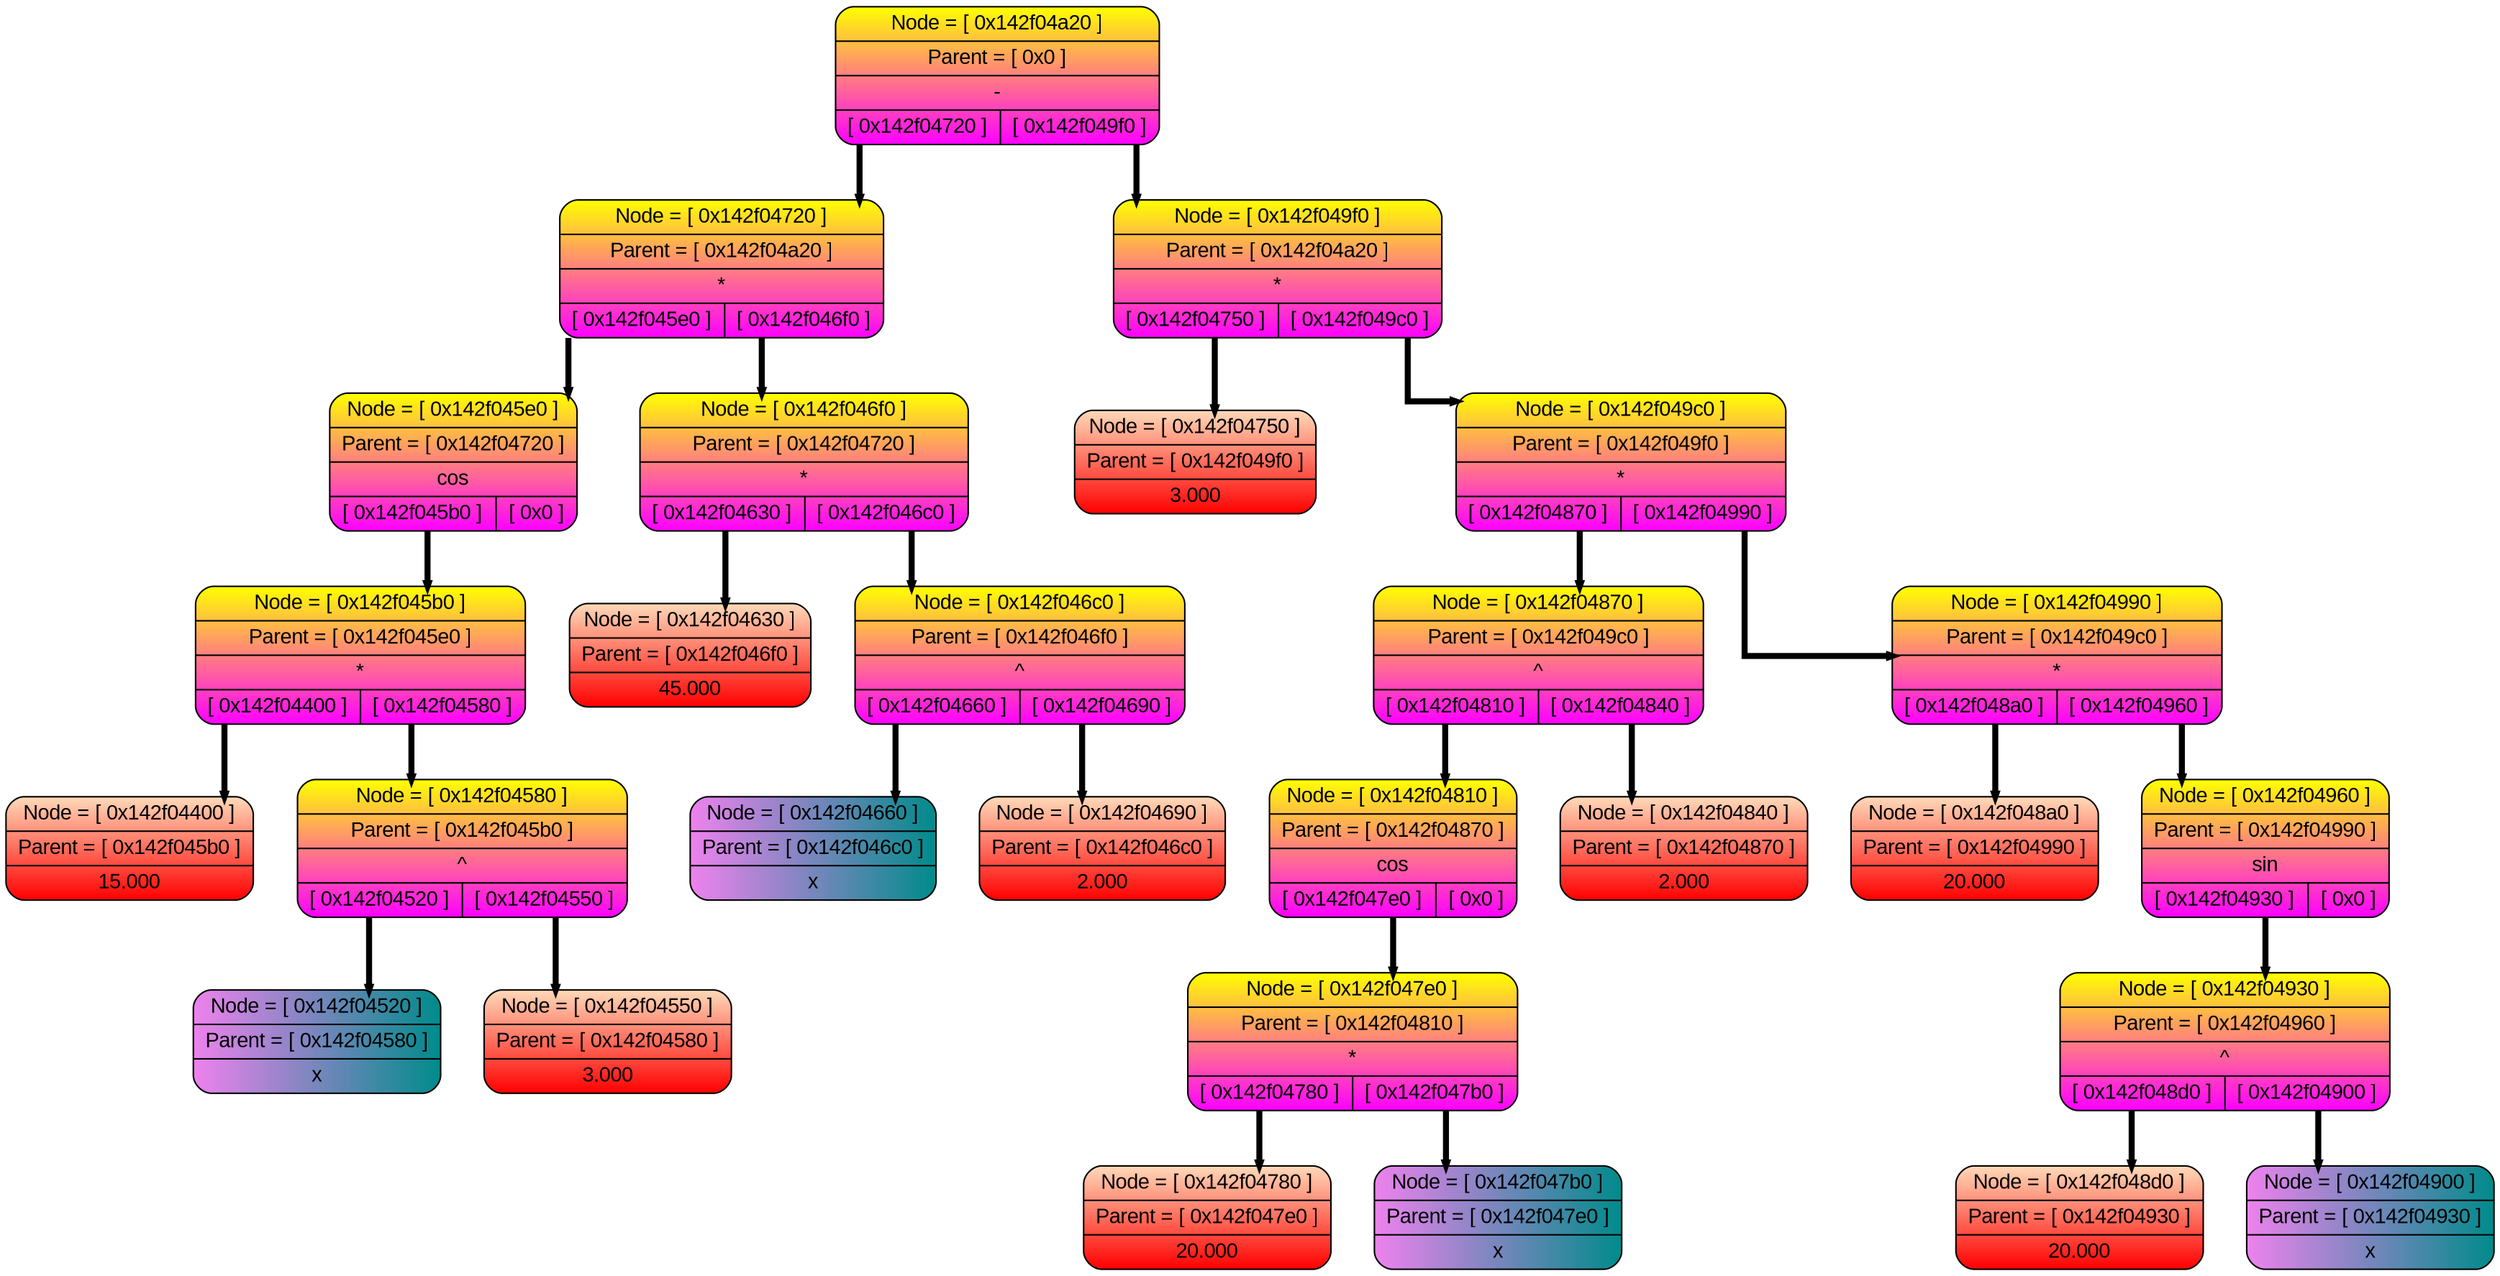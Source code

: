 digraph tree{
splines=ortho;
rankdir=HR;
nodesep=0.4;
node [shape=record, fontname="Arial"];
edge [style=bold, color="black", weight=10, penwidth=4, arrowsize=0.2];
P0x142f04a20 [style = "filled, rounded", fillcolor="yellow:magenta" gradientangle=270,label=" {Node = [ 0x142f04a20 ] | Parent = [ 0x0 ] | - | { <l> [ 0x142f04720 ] | <r> [ 0x142f049f0 ]}}" ];
P0x142f04720 [style = "filled, rounded", fillcolor="yellow:magenta" gradientangle=270,label=" {Node = [ 0x142f04720 ] | Parent = [ 0x142f04a20 ] | * | { <l> [ 0x142f045e0 ] | <r> [ 0x142f046f0 ]}}" ];
P0x142f045e0 [style = "filled, rounded", fillcolor="yellow:magenta" gradientangle=270,label=" {Node = [ 0x142f045e0 ] | Parent = [ 0x142f04720 ] | cos | { <l> [ 0x142f045b0 ] | <r> [ 0x0 ]}}" ];
P0x142f045b0 [style = "filled, rounded", fillcolor="yellow:magenta" gradientangle=270,label=" {Node = [ 0x142f045b0 ] | Parent = [ 0x142f045e0 ] | * | { <l> [ 0x142f04400 ] | <r> [ 0x142f04580 ]}}" ];
P0x142f04400 [style = "filled, rounded", fillcolor="peachpuff:red" gradientangle=270,label=" {Node = [ 0x142f04400 ] | Parent = [ 0x142f045b0 ] | 15.000 }" ];
P0x142f04580 [style = "filled, rounded", fillcolor="yellow:magenta" gradientangle=270,label=" {Node = [ 0x142f04580 ] | Parent = [ 0x142f045b0 ] | ^ | { <l> [ 0x142f04520 ] | <r> [ 0x142f04550 ]}}" ];
P0x142f04520 [style = "filled, rounded", fillcolor="violet:darkcyan"label=" {Node = [ 0x142f04520 ] | Parent = [ 0x142f04580 ] | x }" ];
P0x142f04550 [style = "filled, rounded", fillcolor="peachpuff:red" gradientangle=270,label=" {Node = [ 0x142f04550 ] | Parent = [ 0x142f04580 ] | 3.000 }" ];
P0x142f04580:<l> -> P0x142f04520
P0x142f04580:<r> -> P0x142f04550
P0x142f045b0:<l> -> P0x142f04400
P0x142f045b0:<r> -> P0x142f04580
P0x142f045e0:<l> -> P0x142f045b0
P0x142f046f0 [style = "filled, rounded", fillcolor="yellow:magenta" gradientangle=270,label=" {Node = [ 0x142f046f0 ] | Parent = [ 0x142f04720 ] | * | { <l> [ 0x142f04630 ] | <r> [ 0x142f046c0 ]}}" ];
P0x142f04630 [style = "filled, rounded", fillcolor="peachpuff:red" gradientangle=270,label=" {Node = [ 0x142f04630 ] | Parent = [ 0x142f046f0 ] | 45.000 }" ];
P0x142f046c0 [style = "filled, rounded", fillcolor="yellow:magenta" gradientangle=270,label=" {Node = [ 0x142f046c0 ] | Parent = [ 0x142f046f0 ] | ^ | { <l> [ 0x142f04660 ] | <r> [ 0x142f04690 ]}}" ];
P0x142f04660 [style = "filled, rounded", fillcolor="violet:darkcyan"label=" {Node = [ 0x142f04660 ] | Parent = [ 0x142f046c0 ] | x }" ];
P0x142f04690 [style = "filled, rounded", fillcolor="peachpuff:red" gradientangle=270,label=" {Node = [ 0x142f04690 ] | Parent = [ 0x142f046c0 ] | 2.000 }" ];
P0x142f046c0:<l> -> P0x142f04660
P0x142f046c0:<r> -> P0x142f04690
P0x142f046f0:<l> -> P0x142f04630
P0x142f046f0:<r> -> P0x142f046c0
P0x142f04720:<l> -> P0x142f045e0
P0x142f04720:<r> -> P0x142f046f0
P0x142f049f0 [style = "filled, rounded", fillcolor="yellow:magenta" gradientangle=270,label=" {Node = [ 0x142f049f0 ] | Parent = [ 0x142f04a20 ] | * | { <l> [ 0x142f04750 ] | <r> [ 0x142f049c0 ]}}" ];
P0x142f04750 [style = "filled, rounded", fillcolor="peachpuff:red" gradientangle=270,label=" {Node = [ 0x142f04750 ] | Parent = [ 0x142f049f0 ] | 3.000 }" ];
P0x142f049c0 [style = "filled, rounded", fillcolor="yellow:magenta" gradientangle=270,label=" {Node = [ 0x142f049c0 ] | Parent = [ 0x142f049f0 ] | * | { <l> [ 0x142f04870 ] | <r> [ 0x142f04990 ]}}" ];
P0x142f04870 [style = "filled, rounded", fillcolor="yellow:magenta" gradientangle=270,label=" {Node = [ 0x142f04870 ] | Parent = [ 0x142f049c0 ] | ^ | { <l> [ 0x142f04810 ] | <r> [ 0x142f04840 ]}}" ];
P0x142f04810 [style = "filled, rounded", fillcolor="yellow:magenta" gradientangle=270,label=" {Node = [ 0x142f04810 ] | Parent = [ 0x142f04870 ] | cos | { <l> [ 0x142f047e0 ] | <r> [ 0x0 ]}}" ];
P0x142f047e0 [style = "filled, rounded", fillcolor="yellow:magenta" gradientangle=270,label=" {Node = [ 0x142f047e0 ] | Parent = [ 0x142f04810 ] | * | { <l> [ 0x142f04780 ] | <r> [ 0x142f047b0 ]}}" ];
P0x142f04780 [style = "filled, rounded", fillcolor="peachpuff:red" gradientangle=270,label=" {Node = [ 0x142f04780 ] | Parent = [ 0x142f047e0 ] | 20.000 }" ];
P0x142f047b0 [style = "filled, rounded", fillcolor="violet:darkcyan"label=" {Node = [ 0x142f047b0 ] | Parent = [ 0x142f047e0 ] | x }" ];
P0x142f047e0:<l> -> P0x142f04780
P0x142f047e0:<r> -> P0x142f047b0
P0x142f04810:<l> -> P0x142f047e0
P0x142f04840 [style = "filled, rounded", fillcolor="peachpuff:red" gradientangle=270,label=" {Node = [ 0x142f04840 ] | Parent = [ 0x142f04870 ] | 2.000 }" ];
P0x142f04870:<l> -> P0x142f04810
P0x142f04870:<r> -> P0x142f04840
P0x142f04990 [style = "filled, rounded", fillcolor="yellow:magenta" gradientangle=270,label=" {Node = [ 0x142f04990 ] | Parent = [ 0x142f049c0 ] | * | { <l> [ 0x142f048a0 ] | <r> [ 0x142f04960 ]}}" ];
P0x142f048a0 [style = "filled, rounded", fillcolor="peachpuff:red" gradientangle=270,label=" {Node = [ 0x142f048a0 ] | Parent = [ 0x142f04990 ] | 20.000 }" ];
P0x142f04960 [style = "filled, rounded", fillcolor="yellow:magenta" gradientangle=270,label=" {Node = [ 0x142f04960 ] | Parent = [ 0x142f04990 ] | sin | { <l> [ 0x142f04930 ] | <r> [ 0x0 ]}}" ];
P0x142f04930 [style = "filled, rounded", fillcolor="yellow:magenta" gradientangle=270,label=" {Node = [ 0x142f04930 ] | Parent = [ 0x142f04960 ] | ^ | { <l> [ 0x142f048d0 ] | <r> [ 0x142f04900 ]}}" ];
P0x142f048d0 [style = "filled, rounded", fillcolor="peachpuff:red" gradientangle=270,label=" {Node = [ 0x142f048d0 ] | Parent = [ 0x142f04930 ] | 20.000 }" ];
P0x142f04900 [style = "filled, rounded", fillcolor="violet:darkcyan"label=" {Node = [ 0x142f04900 ] | Parent = [ 0x142f04930 ] | x }" ];
P0x142f04930:<l> -> P0x142f048d0
P0x142f04930:<r> -> P0x142f04900
P0x142f04960:<l> -> P0x142f04930
P0x142f04990:<l> -> P0x142f048a0
P0x142f04990:<r> -> P0x142f04960
P0x142f049c0:<l> -> P0x142f04870
P0x142f049c0:<r> -> P0x142f04990
P0x142f049f0:<l> -> P0x142f04750
P0x142f049f0:<r> -> P0x142f049c0
P0x142f04a20:<l> -> P0x142f04720
P0x142f04a20:<r> -> P0x142f049f0
}
